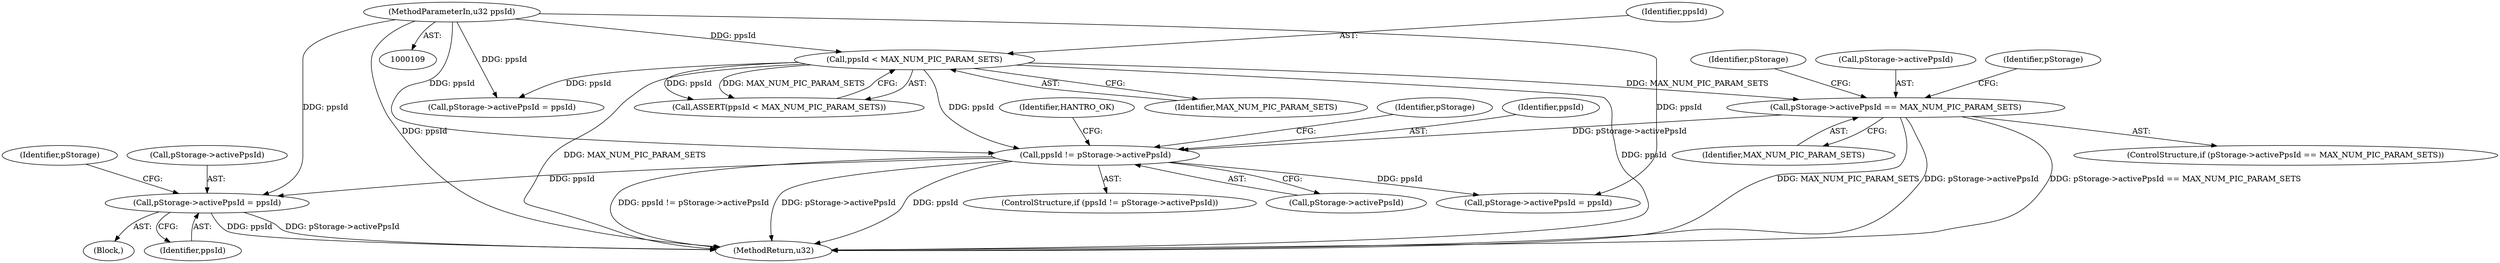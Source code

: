 digraph "0_Android_60547808ca4e9cfac50028c00c58a6ceb2319301@pointer" {
"1000468" [label="(Call,pStorage->activePpsId = ppsId)"];
"1000444" [label="(Call,ppsId != pStorage->activePpsId)"];
"1000119" [label="(Call,ppsId < MAX_NUM_PIC_PARAM_SETS)"];
"1000111" [label="(MethodParameterIn,u32 ppsId)"];
"1000173" [label="(Call,pStorage->activePpsId == MAX_NUM_PIC_PARAM_SETS)"];
"1000444" [label="(Call,ppsId != pStorage->activePpsId)"];
"1000292" [label="(Identifier,pStorage)"];
"1000467" [label="(Block,)"];
"1000445" [label="(Identifier,ppsId)"];
"1000475" [label="(Identifier,pStorage)"];
"1000552" [label="(Call,pStorage->activePpsId = ppsId)"];
"1000177" [label="(Identifier,MAX_NUM_PIC_PARAM_SETS)"];
"1000446" [label="(Call,pStorage->activePpsId)"];
"1000111" [label="(MethodParameterIn,u32 ppsId)"];
"1000443" [label="(ControlStructure,if (ppsId != pStorage->activePpsId))"];
"1000120" [label="(Identifier,ppsId)"];
"1000468" [label="(Call,pStorage->activePpsId = ppsId)"];
"1000119" [label="(Call,ppsId < MAX_NUM_PIC_PARAM_SETS)"];
"1000118" [label="(Call,ASSERT(ppsId < MAX_NUM_PIC_PARAM_SETS))"];
"1000472" [label="(Identifier,ppsId)"];
"1000567" [label="(Identifier,HANTRO_OK)"];
"1000179" [label="(Call,pStorage->activePpsId = ppsId)"];
"1000174" [label="(Call,pStorage->activePpsId)"];
"1000469" [label="(Call,pStorage->activePpsId)"];
"1000455" [label="(Identifier,pStorage)"];
"1000173" [label="(Call,pStorage->activePpsId == MAX_NUM_PIC_PARAM_SETS)"];
"1000172" [label="(ControlStructure,if (pStorage->activePpsId == MAX_NUM_PIC_PARAM_SETS))"];
"1000121" [label="(Identifier,MAX_NUM_PIC_PARAM_SETS)"];
"1000181" [label="(Identifier,pStorage)"];
"1000568" [label="(MethodReturn,u32)"];
"1000468" -> "1000467"  [label="AST: "];
"1000468" -> "1000472"  [label="CFG: "];
"1000469" -> "1000468"  [label="AST: "];
"1000472" -> "1000468"  [label="AST: "];
"1000475" -> "1000468"  [label="CFG: "];
"1000468" -> "1000568"  [label="DDG: ppsId"];
"1000468" -> "1000568"  [label="DDG: pStorage->activePpsId"];
"1000444" -> "1000468"  [label="DDG: ppsId"];
"1000111" -> "1000468"  [label="DDG: ppsId"];
"1000444" -> "1000443"  [label="AST: "];
"1000444" -> "1000446"  [label="CFG: "];
"1000445" -> "1000444"  [label="AST: "];
"1000446" -> "1000444"  [label="AST: "];
"1000455" -> "1000444"  [label="CFG: "];
"1000567" -> "1000444"  [label="CFG: "];
"1000444" -> "1000568"  [label="DDG: pStorage->activePpsId"];
"1000444" -> "1000568"  [label="DDG: ppsId"];
"1000444" -> "1000568"  [label="DDG: ppsId != pStorage->activePpsId"];
"1000119" -> "1000444"  [label="DDG: ppsId"];
"1000111" -> "1000444"  [label="DDG: ppsId"];
"1000173" -> "1000444"  [label="DDG: pStorage->activePpsId"];
"1000444" -> "1000552"  [label="DDG: ppsId"];
"1000119" -> "1000118"  [label="AST: "];
"1000119" -> "1000121"  [label="CFG: "];
"1000120" -> "1000119"  [label="AST: "];
"1000121" -> "1000119"  [label="AST: "];
"1000118" -> "1000119"  [label="CFG: "];
"1000119" -> "1000568"  [label="DDG: MAX_NUM_PIC_PARAM_SETS"];
"1000119" -> "1000568"  [label="DDG: ppsId"];
"1000119" -> "1000118"  [label="DDG: ppsId"];
"1000119" -> "1000118"  [label="DDG: MAX_NUM_PIC_PARAM_SETS"];
"1000111" -> "1000119"  [label="DDG: ppsId"];
"1000119" -> "1000173"  [label="DDG: MAX_NUM_PIC_PARAM_SETS"];
"1000119" -> "1000179"  [label="DDG: ppsId"];
"1000111" -> "1000109"  [label="AST: "];
"1000111" -> "1000568"  [label="DDG: ppsId"];
"1000111" -> "1000179"  [label="DDG: ppsId"];
"1000111" -> "1000552"  [label="DDG: ppsId"];
"1000173" -> "1000172"  [label="AST: "];
"1000173" -> "1000177"  [label="CFG: "];
"1000174" -> "1000173"  [label="AST: "];
"1000177" -> "1000173"  [label="AST: "];
"1000181" -> "1000173"  [label="CFG: "];
"1000292" -> "1000173"  [label="CFG: "];
"1000173" -> "1000568"  [label="DDG: pStorage->activePpsId == MAX_NUM_PIC_PARAM_SETS"];
"1000173" -> "1000568"  [label="DDG: MAX_NUM_PIC_PARAM_SETS"];
"1000173" -> "1000568"  [label="DDG: pStorage->activePpsId"];
}
